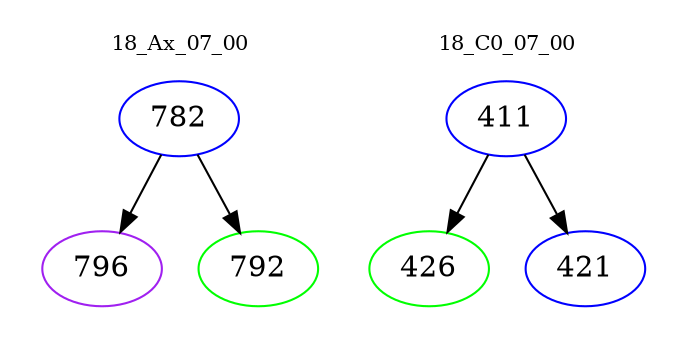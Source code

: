 digraph{
subgraph cluster_0 {
color = white
label = "18_Ax_07_00";
fontsize=10;
T0_782 [label="782", color="blue"]
T0_782 -> T0_796 [color="black"]
T0_796 [label="796", color="purple"]
T0_782 -> T0_792 [color="black"]
T0_792 [label="792", color="green"]
}
subgraph cluster_1 {
color = white
label = "18_C0_07_00";
fontsize=10;
T1_411 [label="411", color="blue"]
T1_411 -> T1_426 [color="black"]
T1_426 [label="426", color="green"]
T1_411 -> T1_421 [color="black"]
T1_421 [label="421", color="blue"]
}
}
